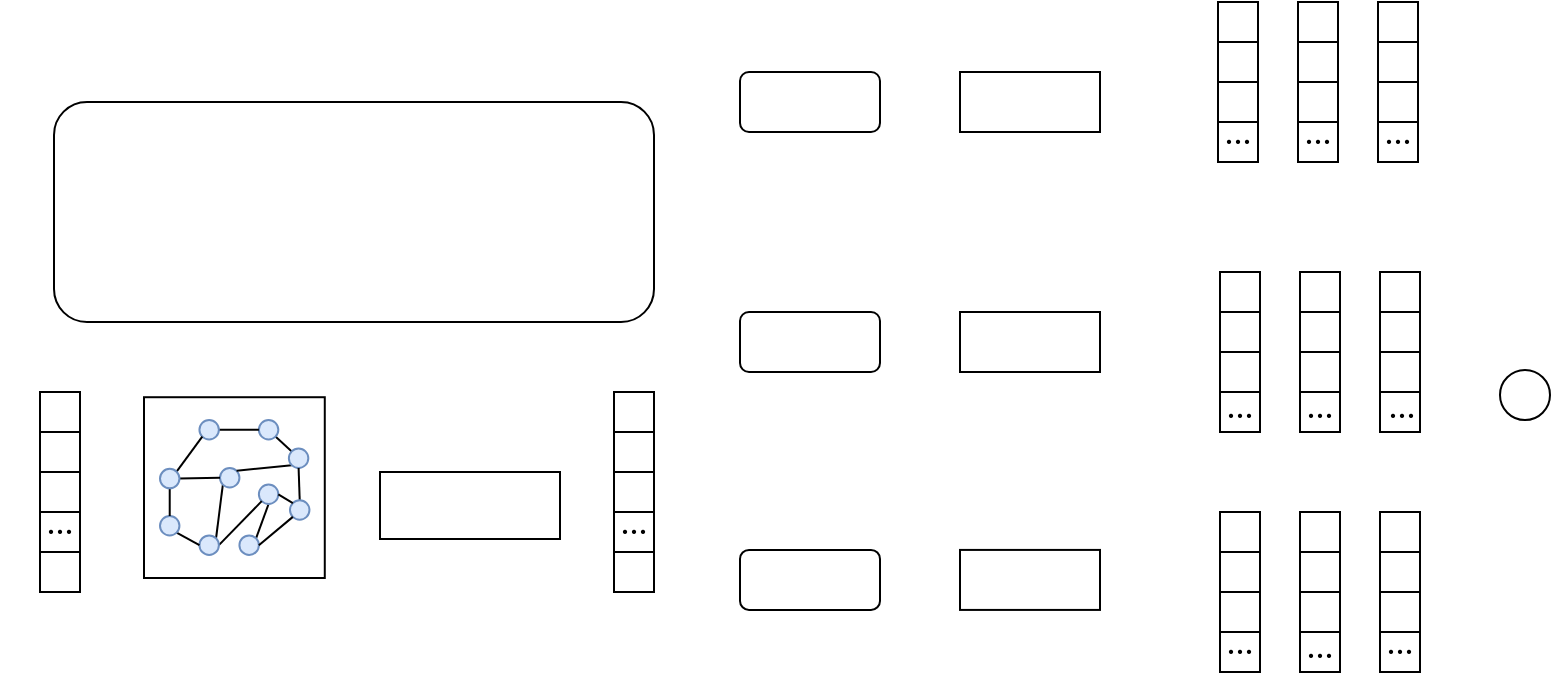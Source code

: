 <mxfile version="26.1.0">
  <diagram name="第 1 页" id="4KHr8UPVDESOjd5QZlrJ">
    <mxGraphModel dx="1188" dy="664" grid="1" gridSize="10" guides="1" tooltips="1" connect="1" arrows="1" fold="1" page="1" pageScale="1" pageWidth="1169" pageHeight="1654" math="0" shadow="0">
      <root>
        <mxCell id="0" />
        <mxCell id="1" parent="0" />
        <mxCell id="C0d4t9K9KgT_hFdXMAq5-5" value="" style="rounded=0;whiteSpace=wrap;html=1;" vertex="1" parent="1">
          <mxGeometry x="50" y="450" width="20" height="20" as="geometry" />
        </mxCell>
        <mxCell id="C0d4t9K9KgT_hFdXMAq5-6" value="" style="rounded=0;whiteSpace=wrap;html=1;" vertex="1" parent="1">
          <mxGeometry x="50" y="470" width="20" height="20" as="geometry" />
        </mxCell>
        <mxCell id="C0d4t9K9KgT_hFdXMAq5-7" value="" style="rounded=0;whiteSpace=wrap;html=1;" vertex="1" parent="1">
          <mxGeometry x="50" y="490" width="20" height="20" as="geometry" />
        </mxCell>
        <mxCell id="C0d4t9K9KgT_hFdXMAq5-8" value="" style="rounded=0;whiteSpace=wrap;html=1;" vertex="1" parent="1">
          <mxGeometry x="50" y="510" width="20" height="20" as="geometry" />
        </mxCell>
        <mxCell id="C0d4t9K9KgT_hFdXMAq5-9" value="" style="rounded=0;whiteSpace=wrap;html=1;" vertex="1" parent="1">
          <mxGeometry x="50" y="530" width="20" height="20" as="geometry" />
        </mxCell>
        <mxCell id="C0d4t9K9KgT_hFdXMAq5-10" value="&lt;font face=&quot;Times New Roman&quot; style=&quot;font-size: 18px;&quot;&gt;...&lt;/font&gt;" style="text;strokeColor=none;align=center;fillColor=none;html=1;verticalAlign=middle;whiteSpace=wrap;rounded=0;" vertex="1" parent="1">
          <mxGeometry x="30" y="500" width="60" height="30" as="geometry" />
        </mxCell>
        <mxCell id="C0d4t9K9KgT_hFdXMAq5-41" value="" style="group" vertex="1" connectable="0" parent="1">
          <mxGeometry x="110" y="464" width="89.35" height="94.96" as="geometry" />
        </mxCell>
        <mxCell id="C0d4t9K9KgT_hFdXMAq5-39" value="" style="whiteSpace=wrap;html=1;aspect=fixed;" vertex="1" parent="C0d4t9K9KgT_hFdXMAq5-41">
          <mxGeometry x="-8" y="-11.39" width="90.39" height="90.39" as="geometry" />
        </mxCell>
        <mxCell id="C0d4t9K9KgT_hFdXMAq5-15" value="" style="group;movable=0;resizable=0;rotatable=0;deletable=0;editable=0;locked=1;connectable=0;" vertex="1" connectable="0" parent="C0d4t9K9KgT_hFdXMAq5-41">
          <mxGeometry x="9.72" width="68.97" height="94.96" as="geometry" />
        </mxCell>
        <mxCell id="C0d4t9K9KgT_hFdXMAq5-16" style="edgeStyle=none;shape=connector;rounded=0;orthogonalLoop=1;jettySize=auto;html=1;exitX=1;exitY=1;exitDx=0;exitDy=0;entryX=0;entryY=0;entryDx=0;entryDy=0;strokeColor=default;align=center;verticalAlign=middle;fontFamily=Helvetica;fontSize=11;fontColor=default;labelBackgroundColor=default;startFill=0;endArrow=none;" edge="1" parent="C0d4t9K9KgT_hFdXMAq5-15" source="C0d4t9K9KgT_hFdXMAq5-17" target="C0d4t9K9KgT_hFdXMAq5-23">
          <mxGeometry relative="1" as="geometry" />
        </mxCell>
        <mxCell id="C0d4t9K9KgT_hFdXMAq5-17" value="" style="ellipse;whiteSpace=wrap;html=1;aspect=fixed;movable=1;resizable=1;rotatable=1;deletable=1;editable=1;locked=0;connectable=1;fillColor=#dae8fc;strokeColor=#6c8ebf;" vertex="1" parent="C0d4t9K9KgT_hFdXMAq5-15">
          <mxGeometry x="39.72" width="9.722" height="9.722" as="geometry" />
        </mxCell>
        <mxCell id="C0d4t9K9KgT_hFdXMAq5-18" style="edgeStyle=none;shape=connector;rounded=0;orthogonalLoop=1;jettySize=auto;html=1;exitX=0;exitY=1;exitDx=0;exitDy=0;entryX=1;entryY=0;entryDx=0;entryDy=0;strokeColor=default;align=center;verticalAlign=middle;fontFamily=Helvetica;fontSize=11;fontColor=default;labelBackgroundColor=default;startFill=0;endArrow=none;" edge="1" parent="C0d4t9K9KgT_hFdXMAq5-15" source="C0d4t9K9KgT_hFdXMAq5-19" target="C0d4t9K9KgT_hFdXMAq5-28">
          <mxGeometry relative="1" as="geometry" />
        </mxCell>
        <mxCell id="C0d4t9K9KgT_hFdXMAq5-19" value="" style="ellipse;whiteSpace=wrap;html=1;aspect=fixed;movable=1;resizable=1;rotatable=1;deletable=1;editable=1;locked=0;connectable=1;fillColor=#dae8fc;strokeColor=#6c8ebf;" vertex="1" parent="C0d4t9K9KgT_hFdXMAq5-15">
          <mxGeometry x="20.28" y="24" width="9.722" height="9.722" as="geometry" />
        </mxCell>
        <mxCell id="C0d4t9K9KgT_hFdXMAq5-20" style="edgeStyle=none;shape=connector;rounded=0;orthogonalLoop=1;jettySize=auto;html=1;exitX=1;exitY=0;exitDx=0;exitDy=0;entryX=0.5;entryY=1;entryDx=0;entryDy=0;strokeColor=default;align=center;verticalAlign=middle;fontFamily=Helvetica;fontSize=11;fontColor=default;labelBackgroundColor=default;startFill=0;endArrow=none;" edge="1" parent="C0d4t9K9KgT_hFdXMAq5-15" source="C0d4t9K9KgT_hFdXMAq5-21" target="C0d4t9K9KgT_hFdXMAq5-26">
          <mxGeometry relative="1" as="geometry" />
        </mxCell>
        <mxCell id="C0d4t9K9KgT_hFdXMAq5-21" value="" style="ellipse;whiteSpace=wrap;html=1;aspect=fixed;movable=1;resizable=1;rotatable=1;deletable=1;editable=1;locked=0;connectable=1;fillColor=#dae8fc;strokeColor=#6c8ebf;" vertex="1" parent="C0d4t9K9KgT_hFdXMAq5-15">
          <mxGeometry x="30" y="57.72" width="9.722" height="9.722" as="geometry" />
        </mxCell>
        <mxCell id="C0d4t9K9KgT_hFdXMAq5-22" style="edgeStyle=none;shape=connector;rounded=0;orthogonalLoop=1;jettySize=auto;html=1;exitX=0;exitY=1;exitDx=0;exitDy=0;entryX=1;entryY=0;entryDx=0;entryDy=0;strokeColor=default;align=center;verticalAlign=middle;fontFamily=Helvetica;fontSize=11;fontColor=default;labelBackgroundColor=default;startFill=0;endArrow=none;" edge="1" parent="C0d4t9K9KgT_hFdXMAq5-15" source="C0d4t9K9KgT_hFdXMAq5-23" target="C0d4t9K9KgT_hFdXMAq5-19">
          <mxGeometry relative="1" as="geometry" />
        </mxCell>
        <mxCell id="C0d4t9K9KgT_hFdXMAq5-23" value="" style="ellipse;whiteSpace=wrap;html=1;aspect=fixed;movable=1;resizable=1;rotatable=1;deletable=1;editable=1;locked=0;connectable=1;fillColor=#dae8fc;strokeColor=#6c8ebf;" vertex="1" parent="C0d4t9K9KgT_hFdXMAq5-15">
          <mxGeometry x="54.72" y="14.28" width="9.722" height="9.722" as="geometry" />
        </mxCell>
        <mxCell id="C0d4t9K9KgT_hFdXMAq5-24" style="edgeStyle=orthogonalEdgeStyle;rounded=0;orthogonalLoop=1;jettySize=auto;html=1;exitX=1;exitY=0.5;exitDx=0;exitDy=0;entryX=0;entryY=0.5;entryDx=0;entryDy=0;startArrow=none;startFill=0;jumpStyle=none;curved=1;endArrow=none;" edge="1" parent="C0d4t9K9KgT_hFdXMAq5-15" source="C0d4t9K9KgT_hFdXMAq5-25" target="C0d4t9K9KgT_hFdXMAq5-17">
          <mxGeometry relative="1" as="geometry" />
        </mxCell>
        <mxCell id="C0d4t9K9KgT_hFdXMAq5-25" value="" style="ellipse;whiteSpace=wrap;html=1;aspect=fixed;movable=1;resizable=1;rotatable=1;deletable=1;editable=1;locked=0;connectable=1;fillColor=#dae8fc;strokeColor=#6c8ebf;" vertex="1" parent="C0d4t9K9KgT_hFdXMAq5-15">
          <mxGeometry x="10" width="9.72" height="9.72" as="geometry" />
        </mxCell>
        <mxCell id="C0d4t9K9KgT_hFdXMAq5-26" value="" style="ellipse;whiteSpace=wrap;html=1;aspect=fixed;movable=1;resizable=1;rotatable=1;deletable=1;editable=1;locked=0;connectable=1;fillColor=#dae8fc;strokeColor=#6c8ebf;" vertex="1" parent="C0d4t9K9KgT_hFdXMAq5-15">
          <mxGeometry x="39.72" y="32.28" width="9.722" height="9.722" as="geometry" />
        </mxCell>
        <mxCell id="C0d4t9K9KgT_hFdXMAq5-27" style="edgeStyle=none;shape=connector;rounded=0;orthogonalLoop=1;jettySize=auto;html=1;exitX=1;exitY=0.5;exitDx=0;exitDy=0;entryX=0;entryY=1;entryDx=0;entryDy=0;strokeColor=default;align=center;verticalAlign=middle;fontFamily=Helvetica;fontSize=11;fontColor=default;labelBackgroundColor=default;startFill=0;endArrow=none;" edge="1" parent="C0d4t9K9KgT_hFdXMAq5-15" source="C0d4t9K9KgT_hFdXMAq5-28" target="C0d4t9K9KgT_hFdXMAq5-26">
          <mxGeometry relative="1" as="geometry" />
        </mxCell>
        <mxCell id="C0d4t9K9KgT_hFdXMAq5-28" value="" style="ellipse;whiteSpace=wrap;html=1;aspect=fixed;movable=1;resizable=1;rotatable=1;deletable=1;editable=1;locked=0;connectable=1;fillColor=#dae8fc;strokeColor=#6c8ebf;" vertex="1" parent="C0d4t9K9KgT_hFdXMAq5-15">
          <mxGeometry x="10.0" y="57.72" width="9.722" height="9.722" as="geometry" />
        </mxCell>
        <mxCell id="C0d4t9K9KgT_hFdXMAq5-29" style="rounded=0;orthogonalLoop=1;jettySize=auto;html=1;exitX=1;exitY=1;exitDx=0;exitDy=0;entryX=0;entryY=0.5;entryDx=0;entryDy=0;endArrow=none;startFill=0;" edge="1" parent="C0d4t9K9KgT_hFdXMAq5-15" source="C0d4t9K9KgT_hFdXMAq5-30" target="C0d4t9K9KgT_hFdXMAq5-28">
          <mxGeometry relative="1" as="geometry" />
        </mxCell>
        <mxCell id="C0d4t9K9KgT_hFdXMAq5-30" value="" style="ellipse;whiteSpace=wrap;html=1;aspect=fixed;movable=1;resizable=1;rotatable=1;deletable=1;editable=1;locked=0;connectable=1;fillColor=#dae8fc;strokeColor=#6c8ebf;" vertex="1" parent="C0d4t9K9KgT_hFdXMAq5-15">
          <mxGeometry x="-9.72" y="48" width="9.722" height="9.722" as="geometry" />
        </mxCell>
        <mxCell id="C0d4t9K9KgT_hFdXMAq5-31" style="rounded=0;orthogonalLoop=1;jettySize=auto;html=1;exitX=1;exitY=0;exitDx=0;exitDy=0;entryX=0;entryY=1;entryDx=0;entryDy=0;endArrow=none;startFill=0;" edge="1" parent="C0d4t9K9KgT_hFdXMAq5-41" source="C0d4t9K9KgT_hFdXMAq5-34" target="C0d4t9K9KgT_hFdXMAq5-25">
          <mxGeometry relative="1" as="geometry" />
        </mxCell>
        <mxCell id="C0d4t9K9KgT_hFdXMAq5-32" style="edgeStyle=orthogonalEdgeStyle;rounded=0;orthogonalLoop=1;jettySize=auto;html=1;exitX=0.5;exitY=1;exitDx=0;exitDy=0;entryX=0.5;entryY=0;entryDx=0;entryDy=0;endArrow=none;startFill=0;" edge="1" parent="C0d4t9K9KgT_hFdXMAq5-41" source="C0d4t9K9KgT_hFdXMAq5-34" target="C0d4t9K9KgT_hFdXMAq5-30">
          <mxGeometry relative="1" as="geometry" />
        </mxCell>
        <mxCell id="C0d4t9K9KgT_hFdXMAq5-33" style="edgeStyle=none;shape=connector;rounded=0;orthogonalLoop=1;jettySize=auto;html=1;exitX=1;exitY=0.5;exitDx=0;exitDy=0;entryX=0;entryY=0.5;entryDx=0;entryDy=0;strokeColor=default;align=center;verticalAlign=middle;fontFamily=Helvetica;fontSize=11;fontColor=default;labelBackgroundColor=default;startFill=0;endArrow=none;" edge="1" parent="C0d4t9K9KgT_hFdXMAq5-41" source="C0d4t9K9KgT_hFdXMAq5-34" target="C0d4t9K9KgT_hFdXMAq5-19">
          <mxGeometry relative="1" as="geometry" />
        </mxCell>
        <mxCell id="C0d4t9K9KgT_hFdXMAq5-34" value="" style="ellipse;whiteSpace=wrap;html=1;aspect=fixed;movable=1;resizable=1;rotatable=1;deletable=1;editable=1;locked=0;connectable=1;fillColor=#dae8fc;strokeColor=#6c8ebf;" vertex="1" parent="C0d4t9K9KgT_hFdXMAq5-41">
          <mxGeometry y="24.42" width="9.722" height="9.722" as="geometry" />
        </mxCell>
        <mxCell id="C0d4t9K9KgT_hFdXMAq5-35" style="edgeStyle=none;shape=connector;rounded=0;orthogonalLoop=1;jettySize=auto;html=1;exitX=0.5;exitY=0;exitDx=0;exitDy=0;entryX=0.5;entryY=1;entryDx=0;entryDy=0;strokeColor=default;align=center;verticalAlign=middle;fontFamily=Helvetica;fontSize=11;fontColor=default;labelBackgroundColor=default;startFill=0;endArrow=none;" edge="1" parent="C0d4t9K9KgT_hFdXMAq5-41" source="C0d4t9K9KgT_hFdXMAq5-36" target="C0d4t9K9KgT_hFdXMAq5-23">
          <mxGeometry relative="1" as="geometry" />
        </mxCell>
        <mxCell id="C0d4t9K9KgT_hFdXMAq5-36" value="" style="ellipse;whiteSpace=wrap;html=1;aspect=fixed;movable=1;resizable=1;rotatable=1;deletable=1;editable=1;locked=0;connectable=1;fillColor=#dae8fc;strokeColor=#6c8ebf;" vertex="1" parent="C0d4t9K9KgT_hFdXMAq5-41">
          <mxGeometry x="65" y="40.14" width="9.722" height="9.722" as="geometry" />
        </mxCell>
        <mxCell id="C0d4t9K9KgT_hFdXMAq5-37" style="edgeStyle=none;shape=connector;rounded=0;orthogonalLoop=1;jettySize=auto;html=1;exitX=1;exitY=0.5;exitDx=0;exitDy=0;entryX=0;entryY=1;entryDx=0;entryDy=0;strokeColor=default;align=center;verticalAlign=middle;fontFamily=Helvetica;fontSize=11;fontColor=default;labelBackgroundColor=default;startFill=0;endArrow=none;" edge="1" parent="C0d4t9K9KgT_hFdXMAq5-41" source="C0d4t9K9KgT_hFdXMAq5-21" target="C0d4t9K9KgT_hFdXMAq5-36">
          <mxGeometry relative="1" as="geometry" />
        </mxCell>
        <mxCell id="C0d4t9K9KgT_hFdXMAq5-38" style="edgeStyle=none;shape=connector;rounded=0;orthogonalLoop=1;jettySize=auto;html=1;exitX=1;exitY=0.5;exitDx=0;exitDy=0;entryX=0;entryY=0;entryDx=0;entryDy=0;strokeColor=default;align=center;verticalAlign=middle;fontFamily=Helvetica;fontSize=11;fontColor=default;labelBackgroundColor=default;startFill=0;endArrow=none;" edge="1" parent="C0d4t9K9KgT_hFdXMAq5-41" source="C0d4t9K9KgT_hFdXMAq5-26" target="C0d4t9K9KgT_hFdXMAq5-36">
          <mxGeometry relative="1" as="geometry" />
        </mxCell>
        <mxCell id="C0d4t9K9KgT_hFdXMAq5-42" value="" style="rounded=0;whiteSpace=wrap;html=1;" vertex="1" parent="1">
          <mxGeometry x="220" y="490" width="90" height="33.5" as="geometry" />
        </mxCell>
        <mxCell id="C0d4t9K9KgT_hFdXMAq5-43" value="" style="rounded=0;whiteSpace=wrap;html=1;" vertex="1" parent="1">
          <mxGeometry x="337" y="450" width="20" height="20" as="geometry" />
        </mxCell>
        <mxCell id="C0d4t9K9KgT_hFdXMAq5-44" value="" style="rounded=0;whiteSpace=wrap;html=1;" vertex="1" parent="1">
          <mxGeometry x="337" y="470" width="20" height="20" as="geometry" />
        </mxCell>
        <mxCell id="C0d4t9K9KgT_hFdXMAq5-45" value="" style="rounded=0;whiteSpace=wrap;html=1;" vertex="1" parent="1">
          <mxGeometry x="337" y="490" width="20" height="20" as="geometry" />
        </mxCell>
        <mxCell id="C0d4t9K9KgT_hFdXMAq5-46" value="" style="rounded=0;whiteSpace=wrap;html=1;" vertex="1" parent="1">
          <mxGeometry x="337" y="510" width="20" height="20" as="geometry" />
        </mxCell>
        <mxCell id="C0d4t9K9KgT_hFdXMAq5-47" value="" style="rounded=0;whiteSpace=wrap;html=1;" vertex="1" parent="1">
          <mxGeometry x="337" y="530" width="20" height="20" as="geometry" />
        </mxCell>
        <mxCell id="C0d4t9K9KgT_hFdXMAq5-48" value="&lt;font face=&quot;Times New Roman&quot; style=&quot;font-size: 18px;&quot;&gt;...&lt;/font&gt;" style="text;strokeColor=none;align=center;fillColor=none;html=1;verticalAlign=middle;whiteSpace=wrap;rounded=0;" vertex="1" parent="1">
          <mxGeometry x="317" y="500" width="60" height="30" as="geometry" />
        </mxCell>
        <mxCell id="C0d4t9K9KgT_hFdXMAq5-49" value="" style="rounded=1;whiteSpace=wrap;html=1;" vertex="1" parent="1">
          <mxGeometry x="400" y="290" width="70" height="30" as="geometry" />
        </mxCell>
        <mxCell id="C0d4t9K9KgT_hFdXMAq5-50" value="" style="rounded=1;whiteSpace=wrap;html=1;" vertex="1" parent="1">
          <mxGeometry x="400" y="410" width="70" height="30" as="geometry" />
        </mxCell>
        <mxCell id="C0d4t9K9KgT_hFdXMAq5-51" value="" style="rounded=1;whiteSpace=wrap;html=1;" vertex="1" parent="1">
          <mxGeometry x="400" y="528.96" width="70" height="30" as="geometry" />
        </mxCell>
        <mxCell id="C0d4t9K9KgT_hFdXMAq5-53" value="" style="rounded=0;whiteSpace=wrap;html=1;" vertex="1" parent="1">
          <mxGeometry x="510" y="528.96" width="70" height="30" as="geometry" />
        </mxCell>
        <mxCell id="C0d4t9K9KgT_hFdXMAq5-54" value="" style="rounded=0;whiteSpace=wrap;html=1;" vertex="1" parent="1">
          <mxGeometry x="510" y="410" width="70" height="30" as="geometry" />
        </mxCell>
        <mxCell id="C0d4t9K9KgT_hFdXMAq5-55" value="" style="rounded=0;whiteSpace=wrap;html=1;" vertex="1" parent="1">
          <mxGeometry x="510" y="290" width="70" height="30" as="geometry" />
        </mxCell>
        <mxCell id="C0d4t9K9KgT_hFdXMAq5-147" value="" style="rounded=0;whiteSpace=wrap;html=1;" vertex="1" parent="1">
          <mxGeometry x="639" y="255" width="20" height="20" as="geometry" />
        </mxCell>
        <mxCell id="C0d4t9K9KgT_hFdXMAq5-148" value="" style="rounded=0;whiteSpace=wrap;html=1;" vertex="1" parent="1">
          <mxGeometry x="639" y="275" width="20" height="20" as="geometry" />
        </mxCell>
        <mxCell id="C0d4t9K9KgT_hFdXMAq5-149" value="" style="rounded=0;whiteSpace=wrap;html=1;" vertex="1" parent="1">
          <mxGeometry x="639" y="295" width="20" height="20" as="geometry" />
        </mxCell>
        <mxCell id="C0d4t9K9KgT_hFdXMAq5-150" value="" style="rounded=0;whiteSpace=wrap;html=1;" vertex="1" parent="1">
          <mxGeometry x="639" y="315" width="20" height="20" as="geometry" />
        </mxCell>
        <mxCell id="C0d4t9K9KgT_hFdXMAq5-152" value="" style="rounded=0;whiteSpace=wrap;html=1;" vertex="1" parent="1">
          <mxGeometry x="679" y="255" width="20" height="20" as="geometry" />
        </mxCell>
        <mxCell id="C0d4t9K9KgT_hFdXMAq5-153" value="" style="rounded=0;whiteSpace=wrap;html=1;" vertex="1" parent="1">
          <mxGeometry x="679" y="275" width="20" height="20" as="geometry" />
        </mxCell>
        <mxCell id="C0d4t9K9KgT_hFdXMAq5-154" value="" style="rounded=0;whiteSpace=wrap;html=1;" vertex="1" parent="1">
          <mxGeometry x="679" y="295" width="20" height="20" as="geometry" />
        </mxCell>
        <mxCell id="C0d4t9K9KgT_hFdXMAq5-155" value="" style="rounded=0;whiteSpace=wrap;html=1;" vertex="1" parent="1">
          <mxGeometry x="679" y="315" width="20" height="20" as="geometry" />
        </mxCell>
        <mxCell id="C0d4t9K9KgT_hFdXMAq5-158" value="" style="rounded=0;whiteSpace=wrap;html=1;" vertex="1" parent="1">
          <mxGeometry x="719" y="255" width="20" height="20" as="geometry" />
        </mxCell>
        <mxCell id="C0d4t9K9KgT_hFdXMAq5-159" value="" style="rounded=0;whiteSpace=wrap;html=1;" vertex="1" parent="1">
          <mxGeometry x="719" y="275" width="20" height="20" as="geometry" />
        </mxCell>
        <mxCell id="C0d4t9K9KgT_hFdXMAq5-160" value="" style="rounded=0;whiteSpace=wrap;html=1;" vertex="1" parent="1">
          <mxGeometry x="719" y="295" width="20" height="20" as="geometry" />
        </mxCell>
        <mxCell id="C0d4t9K9KgT_hFdXMAq5-161" value="" style="rounded=0;whiteSpace=wrap;html=1;" vertex="1" parent="1">
          <mxGeometry x="719" y="315" width="20" height="20" as="geometry" />
        </mxCell>
        <mxCell id="C0d4t9K9KgT_hFdXMAq5-126" value="&lt;font face=&quot;Times New Roman&quot; style=&quot;font-size: 18px;&quot;&gt;...&lt;/font&gt;" style="text;strokeColor=none;align=center;fillColor=none;html=1;verticalAlign=middle;whiteSpace=wrap;rounded=0;" vertex="1" parent="1">
          <mxGeometry x="701" y="441.75" width="60" height="30" as="geometry" />
        </mxCell>
        <mxCell id="C0d4t9K9KgT_hFdXMAq5-145" value="&lt;font face=&quot;Times New Roman&quot; style=&quot;font-size: 18px;&quot;&gt;...&lt;/font&gt;" style="text;strokeColor=none;align=center;fillColor=none;html=1;verticalAlign=middle;whiteSpace=wrap;rounded=0;" vertex="1" parent="1">
          <mxGeometry x="699" y="305" width="60" height="30" as="geometry" />
        </mxCell>
        <mxCell id="C0d4t9K9KgT_hFdXMAq5-163" value="" style="ellipse;whiteSpace=wrap;html=1;aspect=fixed;" vertex="1" parent="1">
          <mxGeometry x="780" y="439" width="25" height="25" as="geometry" />
        </mxCell>
        <mxCell id="C0d4t9K9KgT_hFdXMAq5-164" value="" style="rounded=1;whiteSpace=wrap;html=1;" vertex="1" parent="1">
          <mxGeometry x="57" y="305" width="300" height="110" as="geometry" />
        </mxCell>
        <mxCell id="C0d4t9K9KgT_hFdXMAq5-146" value="&lt;font face=&quot;Times New Roman&quot; style=&quot;font-size: 18px;&quot;&gt;...&lt;/font&gt;" style="text;strokeColor=none;align=center;fillColor=none;html=1;verticalAlign=middle;whiteSpace=wrap;rounded=0;" vertex="1" parent="1">
          <mxGeometry x="619" y="305" width="60" height="30" as="geometry" />
        </mxCell>
        <mxCell id="C0d4t9K9KgT_hFdXMAq5-157" value="&lt;font face=&quot;Times New Roman&quot; style=&quot;font-size: 18px;&quot;&gt;...&lt;/font&gt;" style="text;strokeColor=none;align=center;fillColor=none;html=1;verticalAlign=middle;whiteSpace=wrap;rounded=0;" vertex="1" parent="1">
          <mxGeometry x="659" y="305" width="60" height="30" as="geometry" />
        </mxCell>
        <mxCell id="C0d4t9K9KgT_hFdXMAq5-138" value="&lt;font face=&quot;Times New Roman&quot; style=&quot;font-size: 18px;&quot;&gt;...&lt;/font&gt;" style="text;strokeColor=none;align=center;fillColor=none;html=1;verticalAlign=middle;whiteSpace=wrap;rounded=0;movable=1;resizable=1;rotatable=1;deletable=1;editable=1;locked=0;connectable=1;" vertex="1" parent="1">
          <mxGeometry x="700" y="441.75" width="60" height="30" as="geometry" />
        </mxCell>
        <mxCell id="C0d4t9K9KgT_hFdXMAq5-185" value="" style="group" vertex="1" connectable="0" parent="1">
          <mxGeometry x="640" y="390" width="100" height="81.75" as="geometry" />
        </mxCell>
        <mxCell id="C0d4t9K9KgT_hFdXMAq5-128" value="" style="rounded=0;whiteSpace=wrap;html=1;movable=1;resizable=1;rotatable=1;deletable=1;editable=1;locked=0;connectable=1;" vertex="1" parent="C0d4t9K9KgT_hFdXMAq5-185">
          <mxGeometry width="20" height="20" as="geometry" />
        </mxCell>
        <mxCell id="C0d4t9K9KgT_hFdXMAq5-129" value="" style="rounded=0;whiteSpace=wrap;html=1;movable=1;resizable=1;rotatable=1;deletable=1;editable=1;locked=0;connectable=1;" vertex="1" parent="C0d4t9K9KgT_hFdXMAq5-185">
          <mxGeometry y="20" width="20" height="20" as="geometry" />
        </mxCell>
        <mxCell id="C0d4t9K9KgT_hFdXMAq5-130" value="" style="rounded=0;whiteSpace=wrap;html=1;movable=1;resizable=1;rotatable=1;deletable=1;editable=1;locked=0;connectable=1;" vertex="1" parent="C0d4t9K9KgT_hFdXMAq5-185">
          <mxGeometry y="40" width="20" height="20" as="geometry" />
        </mxCell>
        <mxCell id="C0d4t9K9KgT_hFdXMAq5-133" value="" style="rounded=0;whiteSpace=wrap;html=1;movable=1;resizable=1;rotatable=1;deletable=1;editable=1;locked=0;connectable=1;" vertex="1" parent="C0d4t9K9KgT_hFdXMAq5-185">
          <mxGeometry x="40" width="20" height="20" as="geometry" />
        </mxCell>
        <mxCell id="C0d4t9K9KgT_hFdXMAq5-134" value="" style="rounded=0;whiteSpace=wrap;html=1;movable=1;resizable=1;rotatable=1;deletable=1;editable=1;locked=0;connectable=1;" vertex="1" parent="C0d4t9K9KgT_hFdXMAq5-185">
          <mxGeometry x="40" y="20" width="20" height="20" as="geometry" />
        </mxCell>
        <mxCell id="C0d4t9K9KgT_hFdXMAq5-135" value="" style="rounded=0;whiteSpace=wrap;html=1;movable=1;resizable=1;rotatable=1;deletable=1;editable=1;locked=0;connectable=1;" vertex="1" parent="C0d4t9K9KgT_hFdXMAq5-185">
          <mxGeometry x="40" y="40" width="20" height="20" as="geometry" />
        </mxCell>
        <mxCell id="C0d4t9K9KgT_hFdXMAq5-139" value="" style="rounded=0;whiteSpace=wrap;html=1;movable=1;resizable=1;rotatable=1;deletable=1;editable=1;locked=0;connectable=1;" vertex="1" parent="C0d4t9K9KgT_hFdXMAq5-185">
          <mxGeometry x="80" width="20" height="20" as="geometry" />
        </mxCell>
        <mxCell id="C0d4t9K9KgT_hFdXMAq5-140" value="" style="rounded=0;whiteSpace=wrap;html=1;movable=1;resizable=1;rotatable=1;deletable=1;editable=1;locked=0;connectable=1;" vertex="1" parent="C0d4t9K9KgT_hFdXMAq5-185">
          <mxGeometry x="80" y="20" width="20" height="20" as="geometry" />
        </mxCell>
        <mxCell id="C0d4t9K9KgT_hFdXMAq5-141" value="" style="rounded=0;whiteSpace=wrap;html=1;movable=1;resizable=1;rotatable=1;deletable=1;editable=1;locked=0;connectable=1;" vertex="1" parent="C0d4t9K9KgT_hFdXMAq5-185">
          <mxGeometry x="80" y="40" width="20" height="20" as="geometry" />
        </mxCell>
        <mxCell id="C0d4t9K9KgT_hFdXMAq5-131" value="" style="rounded=0;whiteSpace=wrap;html=1;movable=1;resizable=1;rotatable=1;deletable=1;editable=1;locked=0;connectable=1;" vertex="1" parent="C0d4t9K9KgT_hFdXMAq5-185">
          <mxGeometry y="60" width="20" height="20" as="geometry" />
        </mxCell>
        <mxCell id="C0d4t9K9KgT_hFdXMAq5-142" value="" style="rounded=0;whiteSpace=wrap;html=1;movable=1;resizable=1;rotatable=1;deletable=1;editable=1;locked=0;connectable=1;" vertex="1" parent="C0d4t9K9KgT_hFdXMAq5-185">
          <mxGeometry x="80" y="60" width="20" height="20" as="geometry" />
        </mxCell>
        <mxCell id="C0d4t9K9KgT_hFdXMAq5-166" value="" style="rounded=0;whiteSpace=wrap;html=1;movable=1;resizable=1;rotatable=1;deletable=1;editable=1;locked=0;connectable=1;" vertex="1" parent="C0d4t9K9KgT_hFdXMAq5-185">
          <mxGeometry x="40" y="60" width="20" height="20" as="geometry" />
        </mxCell>
        <mxCell id="C0d4t9K9KgT_hFdXMAq5-167" value="&lt;font face=&quot;Times New Roman&quot; style=&quot;font-size: 18px;&quot;&gt;...&lt;/font&gt;" style="text;strokeColor=none;align=center;fillColor=none;html=1;verticalAlign=middle;whiteSpace=wrap;rounded=0;movable=1;resizable=1;rotatable=1;deletable=1;editable=1;locked=0;connectable=1;" vertex="1" parent="C0d4t9K9KgT_hFdXMAq5-185">
          <mxGeometry x="20" y="51.75" width="60" height="30" as="geometry" />
        </mxCell>
        <mxCell id="C0d4t9K9KgT_hFdXMAq5-186" value="&lt;font face=&quot;Times New Roman&quot; style=&quot;font-size: 18px;&quot;&gt;...&lt;/font&gt;" style="text;strokeColor=none;align=center;fillColor=none;html=1;verticalAlign=middle;whiteSpace=wrap;rounded=0;" vertex="1" parent="C0d4t9K9KgT_hFdXMAq5-185">
          <mxGeometry x="-20" y="51.75" width="60" height="30" as="geometry" />
        </mxCell>
        <mxCell id="C0d4t9K9KgT_hFdXMAq5-187" value="&lt;font face=&quot;Times New Roman&quot; style=&quot;font-size: 18px;&quot;&gt;...&lt;/font&gt;" style="text;strokeColor=none;align=center;fillColor=none;html=1;verticalAlign=middle;whiteSpace=wrap;rounded=0;movable=1;resizable=1;rotatable=1;deletable=1;editable=1;locked=0;connectable=1;" vertex="1" parent="1">
          <mxGeometry x="701" y="441.75" width="60" height="30" as="geometry" />
        </mxCell>
        <mxCell id="C0d4t9K9KgT_hFdXMAq5-204" value="" style="group" vertex="1" connectable="0" parent="1">
          <mxGeometry x="640" y="510" width="120" height="81.75" as="geometry" />
        </mxCell>
        <mxCell id="C0d4t9K9KgT_hFdXMAq5-188" value="" style="group" vertex="1" connectable="0" parent="C0d4t9K9KgT_hFdXMAq5-204">
          <mxGeometry width="100" height="81.75" as="geometry" />
        </mxCell>
        <mxCell id="C0d4t9K9KgT_hFdXMAq5-189" value="" style="rounded=0;whiteSpace=wrap;html=1;movable=1;resizable=1;rotatable=1;deletable=1;editable=1;locked=0;connectable=1;" vertex="1" parent="C0d4t9K9KgT_hFdXMAq5-188">
          <mxGeometry width="20" height="20" as="geometry" />
        </mxCell>
        <mxCell id="C0d4t9K9KgT_hFdXMAq5-190" value="" style="rounded=0;whiteSpace=wrap;html=1;movable=1;resizable=1;rotatable=1;deletable=1;editable=1;locked=0;connectable=1;" vertex="1" parent="C0d4t9K9KgT_hFdXMAq5-188">
          <mxGeometry y="20" width="20" height="20" as="geometry" />
        </mxCell>
        <mxCell id="C0d4t9K9KgT_hFdXMAq5-191" value="" style="rounded=0;whiteSpace=wrap;html=1;movable=1;resizable=1;rotatable=1;deletable=1;editable=1;locked=0;connectable=1;" vertex="1" parent="C0d4t9K9KgT_hFdXMAq5-188">
          <mxGeometry y="40" width="20" height="20" as="geometry" />
        </mxCell>
        <mxCell id="C0d4t9K9KgT_hFdXMAq5-192" value="" style="rounded=0;whiteSpace=wrap;html=1;movable=1;resizable=1;rotatable=1;deletable=1;editable=1;locked=0;connectable=1;" vertex="1" parent="C0d4t9K9KgT_hFdXMAq5-188">
          <mxGeometry x="40" width="20" height="20" as="geometry" />
        </mxCell>
        <mxCell id="C0d4t9K9KgT_hFdXMAq5-193" value="" style="rounded=0;whiteSpace=wrap;html=1;movable=1;resizable=1;rotatable=1;deletable=1;editable=1;locked=0;connectable=1;" vertex="1" parent="C0d4t9K9KgT_hFdXMAq5-188">
          <mxGeometry x="40" y="20" width="20" height="20" as="geometry" />
        </mxCell>
        <mxCell id="C0d4t9K9KgT_hFdXMAq5-194" value="" style="rounded=0;whiteSpace=wrap;html=1;movable=1;resizable=1;rotatable=1;deletable=1;editable=1;locked=0;connectable=1;" vertex="1" parent="C0d4t9K9KgT_hFdXMAq5-188">
          <mxGeometry x="40" y="40" width="20" height="20" as="geometry" />
        </mxCell>
        <mxCell id="C0d4t9K9KgT_hFdXMAq5-195" value="" style="rounded=0;whiteSpace=wrap;html=1;movable=1;resizable=1;rotatable=1;deletable=1;editable=1;locked=0;connectable=1;" vertex="1" parent="C0d4t9K9KgT_hFdXMAq5-188">
          <mxGeometry x="80" width="20" height="20" as="geometry" />
        </mxCell>
        <mxCell id="C0d4t9K9KgT_hFdXMAq5-196" value="" style="rounded=0;whiteSpace=wrap;html=1;movable=1;resizable=1;rotatable=1;deletable=1;editable=1;locked=0;connectable=1;" vertex="1" parent="C0d4t9K9KgT_hFdXMAq5-188">
          <mxGeometry x="80" y="20" width="20" height="20" as="geometry" />
        </mxCell>
        <mxCell id="C0d4t9K9KgT_hFdXMAq5-197" value="" style="rounded=0;whiteSpace=wrap;html=1;movable=1;resizable=1;rotatable=1;deletable=1;editable=1;locked=0;connectable=1;" vertex="1" parent="C0d4t9K9KgT_hFdXMAq5-188">
          <mxGeometry x="80" y="40" width="20" height="20" as="geometry" />
        </mxCell>
        <mxCell id="C0d4t9K9KgT_hFdXMAq5-198" value="" style="rounded=0;whiteSpace=wrap;html=1;movable=1;resizable=1;rotatable=1;deletable=1;editable=1;locked=0;connectable=1;" vertex="1" parent="C0d4t9K9KgT_hFdXMAq5-188">
          <mxGeometry y="60" width="20" height="20" as="geometry" />
        </mxCell>
        <mxCell id="C0d4t9K9KgT_hFdXMAq5-199" value="" style="rounded=0;whiteSpace=wrap;html=1;movable=1;resizable=1;rotatable=1;deletable=1;editable=1;locked=0;connectable=1;" vertex="1" parent="C0d4t9K9KgT_hFdXMAq5-188">
          <mxGeometry x="80" y="60" width="20" height="20" as="geometry" />
        </mxCell>
        <mxCell id="C0d4t9K9KgT_hFdXMAq5-200" value="" style="rounded=0;whiteSpace=wrap;html=1;movable=1;resizable=1;rotatable=1;deletable=1;editable=1;locked=0;connectable=1;" vertex="1" parent="C0d4t9K9KgT_hFdXMAq5-188">
          <mxGeometry x="40" y="60" width="20" height="20" as="geometry" />
        </mxCell>
        <mxCell id="C0d4t9K9KgT_hFdXMAq5-201" value="&lt;font face=&quot;Times New Roman&quot; style=&quot;font-size: 18px;&quot;&gt;...&lt;/font&gt;" style="text;strokeColor=none;align=center;fillColor=none;html=1;verticalAlign=middle;whiteSpace=wrap;rounded=0;movable=1;resizable=1;rotatable=1;deletable=1;editable=1;locked=0;connectable=1;" vertex="1" parent="C0d4t9K9KgT_hFdXMAq5-188">
          <mxGeometry x="20" y="51.75" width="60" height="30" as="geometry" />
        </mxCell>
        <mxCell id="C0d4t9K9KgT_hFdXMAq5-202" value="&lt;font face=&quot;Times New Roman&quot; style=&quot;font-size: 18px;&quot;&gt;...&lt;/font&gt;" style="text;strokeColor=none;align=center;fillColor=none;html=1;verticalAlign=middle;whiteSpace=wrap;rounded=0;" vertex="1" parent="C0d4t9K9KgT_hFdXMAq5-188">
          <mxGeometry x="-20" y="50" width="60" height="30" as="geometry" />
        </mxCell>
        <mxCell id="C0d4t9K9KgT_hFdXMAq5-203" value="&lt;font face=&quot;Times New Roman&quot; style=&quot;font-size: 18px;&quot;&gt;...&lt;/font&gt;" style="text;strokeColor=none;align=center;fillColor=none;html=1;verticalAlign=middle;whiteSpace=wrap;rounded=0;" vertex="1" parent="C0d4t9K9KgT_hFdXMAq5-204">
          <mxGeometry x="60" y="50" width="60" height="30" as="geometry" />
        </mxCell>
      </root>
    </mxGraphModel>
  </diagram>
</mxfile>
